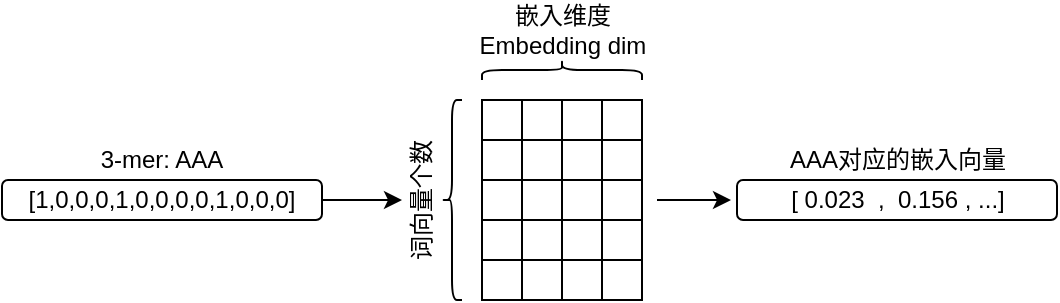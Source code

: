 <mxfile version="24.2.5" type="github">
  <diagram name="第 1 页" id="n-Bup6jwG0eD0ZFJEZBM">
    <mxGraphModel dx="683" dy="355" grid="1" gridSize="10" guides="1" tooltips="1" connect="1" arrows="1" fold="1" page="1" pageScale="1" pageWidth="827" pageHeight="1169" math="0" shadow="0">
      <root>
        <mxCell id="0" />
        <mxCell id="1" parent="0" />
        <mxCell id="8S_Ig_SE9s5eo4xiBhkX-2" value="" style="whiteSpace=wrap;html=1;aspect=fixed;fillColor=none;" vertex="1" parent="1">
          <mxGeometry x="360" y="200" width="20" height="20" as="geometry" />
        </mxCell>
        <mxCell id="8S_Ig_SE9s5eo4xiBhkX-3" value="" style="whiteSpace=wrap;html=1;aspect=fixed;fillColor=none;" vertex="1" parent="1">
          <mxGeometry x="380" y="200" width="20" height="20" as="geometry" />
        </mxCell>
        <mxCell id="8S_Ig_SE9s5eo4xiBhkX-4" value="" style="whiteSpace=wrap;html=1;aspect=fixed;fillColor=none;" vertex="1" parent="1">
          <mxGeometry x="360" y="220" width="20" height="20" as="geometry" />
        </mxCell>
        <mxCell id="8S_Ig_SE9s5eo4xiBhkX-5" value="" style="whiteSpace=wrap;html=1;aspect=fixed;fillColor=none;" vertex="1" parent="1">
          <mxGeometry x="380" y="220" width="20" height="20" as="geometry" />
        </mxCell>
        <mxCell id="8S_Ig_SE9s5eo4xiBhkX-6" value="" style="whiteSpace=wrap;html=1;aspect=fixed;fillColor=none;" vertex="1" parent="1">
          <mxGeometry x="360" y="240" width="20" height="20" as="geometry" />
        </mxCell>
        <mxCell id="8S_Ig_SE9s5eo4xiBhkX-7" value="" style="whiteSpace=wrap;html=1;aspect=fixed;fillColor=none;" vertex="1" parent="1">
          <mxGeometry x="380" y="240" width="20" height="20" as="geometry" />
        </mxCell>
        <mxCell id="8S_Ig_SE9s5eo4xiBhkX-8" value="" style="whiteSpace=wrap;html=1;aspect=fixed;fillColor=none;" vertex="1" parent="1">
          <mxGeometry x="400" y="200" width="20" height="20" as="geometry" />
        </mxCell>
        <mxCell id="8S_Ig_SE9s5eo4xiBhkX-10" value="" style="whiteSpace=wrap;html=1;aspect=fixed;direction=east;fillColor=none;" vertex="1" parent="1">
          <mxGeometry x="400" y="240" width="20" height="20" as="geometry" />
        </mxCell>
        <mxCell id="8S_Ig_SE9s5eo4xiBhkX-11" value="" style="whiteSpace=wrap;html=1;aspect=fixed;direction=east;fillColor=none;" vertex="1" parent="1">
          <mxGeometry x="400" y="220" width="20" height="20" as="geometry" />
        </mxCell>
        <mxCell id="8S_Ig_SE9s5eo4xiBhkX-12" value="" style="whiteSpace=wrap;html=1;aspect=fixed;fillColor=none;" vertex="1" parent="1">
          <mxGeometry x="360" y="280" width="20" height="20" as="geometry" />
        </mxCell>
        <mxCell id="8S_Ig_SE9s5eo4xiBhkX-13" value="" style="whiteSpace=wrap;html=1;aspect=fixed;fillColor=none;" vertex="1" parent="1">
          <mxGeometry x="380" y="280" width="20" height="20" as="geometry" />
        </mxCell>
        <mxCell id="8S_Ig_SE9s5eo4xiBhkX-14" value="" style="whiteSpace=wrap;html=1;aspect=fixed;fillColor=none;" vertex="1" parent="1">
          <mxGeometry x="400" y="280" width="20" height="20" as="geometry" />
        </mxCell>
        <mxCell id="8S_Ig_SE9s5eo4xiBhkX-15" value="" style="whiteSpace=wrap;html=1;aspect=fixed;fillColor=none;" vertex="1" parent="1">
          <mxGeometry x="420" y="280" width="20" height="20" as="geometry" />
        </mxCell>
        <mxCell id="8S_Ig_SE9s5eo4xiBhkX-18" value="" style="whiteSpace=wrap;html=1;aspect=fixed;fillColor=none;" vertex="1" parent="1">
          <mxGeometry x="420" y="240" width="20" height="20" as="geometry" />
        </mxCell>
        <mxCell id="8S_Ig_SE9s5eo4xiBhkX-20" value="" style="whiteSpace=wrap;html=1;aspect=fixed;fillColor=none;" vertex="1" parent="1">
          <mxGeometry x="420" y="220" width="20" height="20" as="geometry" />
        </mxCell>
        <mxCell id="8S_Ig_SE9s5eo4xiBhkX-22" value="" style="whiteSpace=wrap;html=1;aspect=fixed;fillColor=none;" vertex="1" parent="1">
          <mxGeometry x="420" y="200" width="20" height="20" as="geometry" />
        </mxCell>
        <mxCell id="8S_Ig_SE9s5eo4xiBhkX-24" value="" style="whiteSpace=wrap;html=1;aspect=fixed;fillColor=none;" vertex="1" parent="1">
          <mxGeometry x="400" y="260" width="20" height="20" as="geometry" />
        </mxCell>
        <mxCell id="8S_Ig_SE9s5eo4xiBhkX-25" value="" style="whiteSpace=wrap;html=1;aspect=fixed;fillColor=none;" vertex="1" parent="1">
          <mxGeometry x="420" y="260" width="20" height="20" as="geometry" />
        </mxCell>
        <mxCell id="8S_Ig_SE9s5eo4xiBhkX-26" value="" style="whiteSpace=wrap;html=1;aspect=fixed;fillColor=none;" vertex="1" parent="1">
          <mxGeometry x="360" y="260" width="20" height="20" as="geometry" />
        </mxCell>
        <mxCell id="8S_Ig_SE9s5eo4xiBhkX-27" value="" style="whiteSpace=wrap;html=1;aspect=fixed;fillColor=none;" vertex="1" parent="1">
          <mxGeometry x="380" y="260" width="20" height="20" as="geometry" />
        </mxCell>
        <mxCell id="8S_Ig_SE9s5eo4xiBhkX-29" value="" style="shape=curlyBracket;whiteSpace=wrap;html=1;rounded=1;labelPosition=left;verticalLabelPosition=middle;align=right;verticalAlign=middle;" vertex="1" parent="1">
          <mxGeometry x="340" y="200" width="10" height="100" as="geometry" />
        </mxCell>
        <mxCell id="8S_Ig_SE9s5eo4xiBhkX-32" value="" style="shape=curlyBracket;whiteSpace=wrap;html=1;rounded=1;labelPosition=left;verticalLabelPosition=middle;align=right;verticalAlign=middle;direction=south;" vertex="1" parent="1">
          <mxGeometry x="360" y="180" width="80" height="10" as="geometry" />
        </mxCell>
        <mxCell id="8S_Ig_SE9s5eo4xiBhkX-34" value="嵌入维度&lt;div&gt;Embedding dim&lt;/div&gt;" style="rounded=0;whiteSpace=wrap;html=1;fillColor=none;strokeColor=none;" vertex="1" parent="1">
          <mxGeometry x="352.5" y="150" width="95" height="30" as="geometry" />
        </mxCell>
        <mxCell id="8S_Ig_SE9s5eo4xiBhkX-35" value="词向量个数" style="rounded=0;whiteSpace=wrap;html=1;horizontal=0;fillColor=none;strokeColor=none;" vertex="1" parent="1">
          <mxGeometry x="320" y="200" width="20" height="100" as="geometry" />
        </mxCell>
        <mxCell id="8S_Ig_SE9s5eo4xiBhkX-39" style="edgeStyle=orthogonalEdgeStyle;rounded=0;orthogonalLoop=1;jettySize=auto;html=1;entryX=0;entryY=0.5;entryDx=0;entryDy=0;" edge="1" parent="1" source="8S_Ig_SE9s5eo4xiBhkX-37" target="8S_Ig_SE9s5eo4xiBhkX-35">
          <mxGeometry relative="1" as="geometry" />
        </mxCell>
        <mxCell id="8S_Ig_SE9s5eo4xiBhkX-37" value="&lt;div&gt;&lt;span style=&quot;background-color: initial;&quot;&gt;[1,0,0,0,1,0,0,0,0,1,0,0,0]&lt;/span&gt;&lt;/div&gt;" style="rounded=1;whiteSpace=wrap;html=1;fillColor=none;strokeColor=default;" vertex="1" parent="1">
          <mxGeometry x="120" y="240" width="160" height="20" as="geometry" />
        </mxCell>
        <mxCell id="8S_Ig_SE9s5eo4xiBhkX-38" value="3-mer: AAA" style="rounded=0;whiteSpace=wrap;html=1;fillColor=none;strokeColor=none;" vertex="1" parent="1">
          <mxGeometry x="140" y="220" width="120" height="20" as="geometry" />
        </mxCell>
        <mxCell id="8S_Ig_SE9s5eo4xiBhkX-42" value="[ 0.023&amp;nbsp; ,&amp;nbsp; 0.156 , ...]" style="rounded=1;whiteSpace=wrap;html=1;fillColor=none;" vertex="1" parent="1">
          <mxGeometry x="487.5" y="240" width="160" height="20" as="geometry" />
        </mxCell>
        <mxCell id="8S_Ig_SE9s5eo4xiBhkX-43" value="AAA对应的嵌入向量" style="whiteSpace=wrap;html=1;strokeColor=none;fillColor=none;" vertex="1" parent="1">
          <mxGeometry x="507.5" y="220" width="120" height="20" as="geometry" />
        </mxCell>
        <mxCell id="8S_Ig_SE9s5eo4xiBhkX-44" style="edgeStyle=orthogonalEdgeStyle;rounded=0;orthogonalLoop=1;jettySize=auto;html=1;entryX=-0.019;entryY=0.512;entryDx=0;entryDy=0;entryPerimeter=0;" edge="1" parent="1" target="8S_Ig_SE9s5eo4xiBhkX-42">
          <mxGeometry relative="1" as="geometry">
            <mxPoint x="447.5" y="250" as="sourcePoint" />
          </mxGeometry>
        </mxCell>
      </root>
    </mxGraphModel>
  </diagram>
</mxfile>
